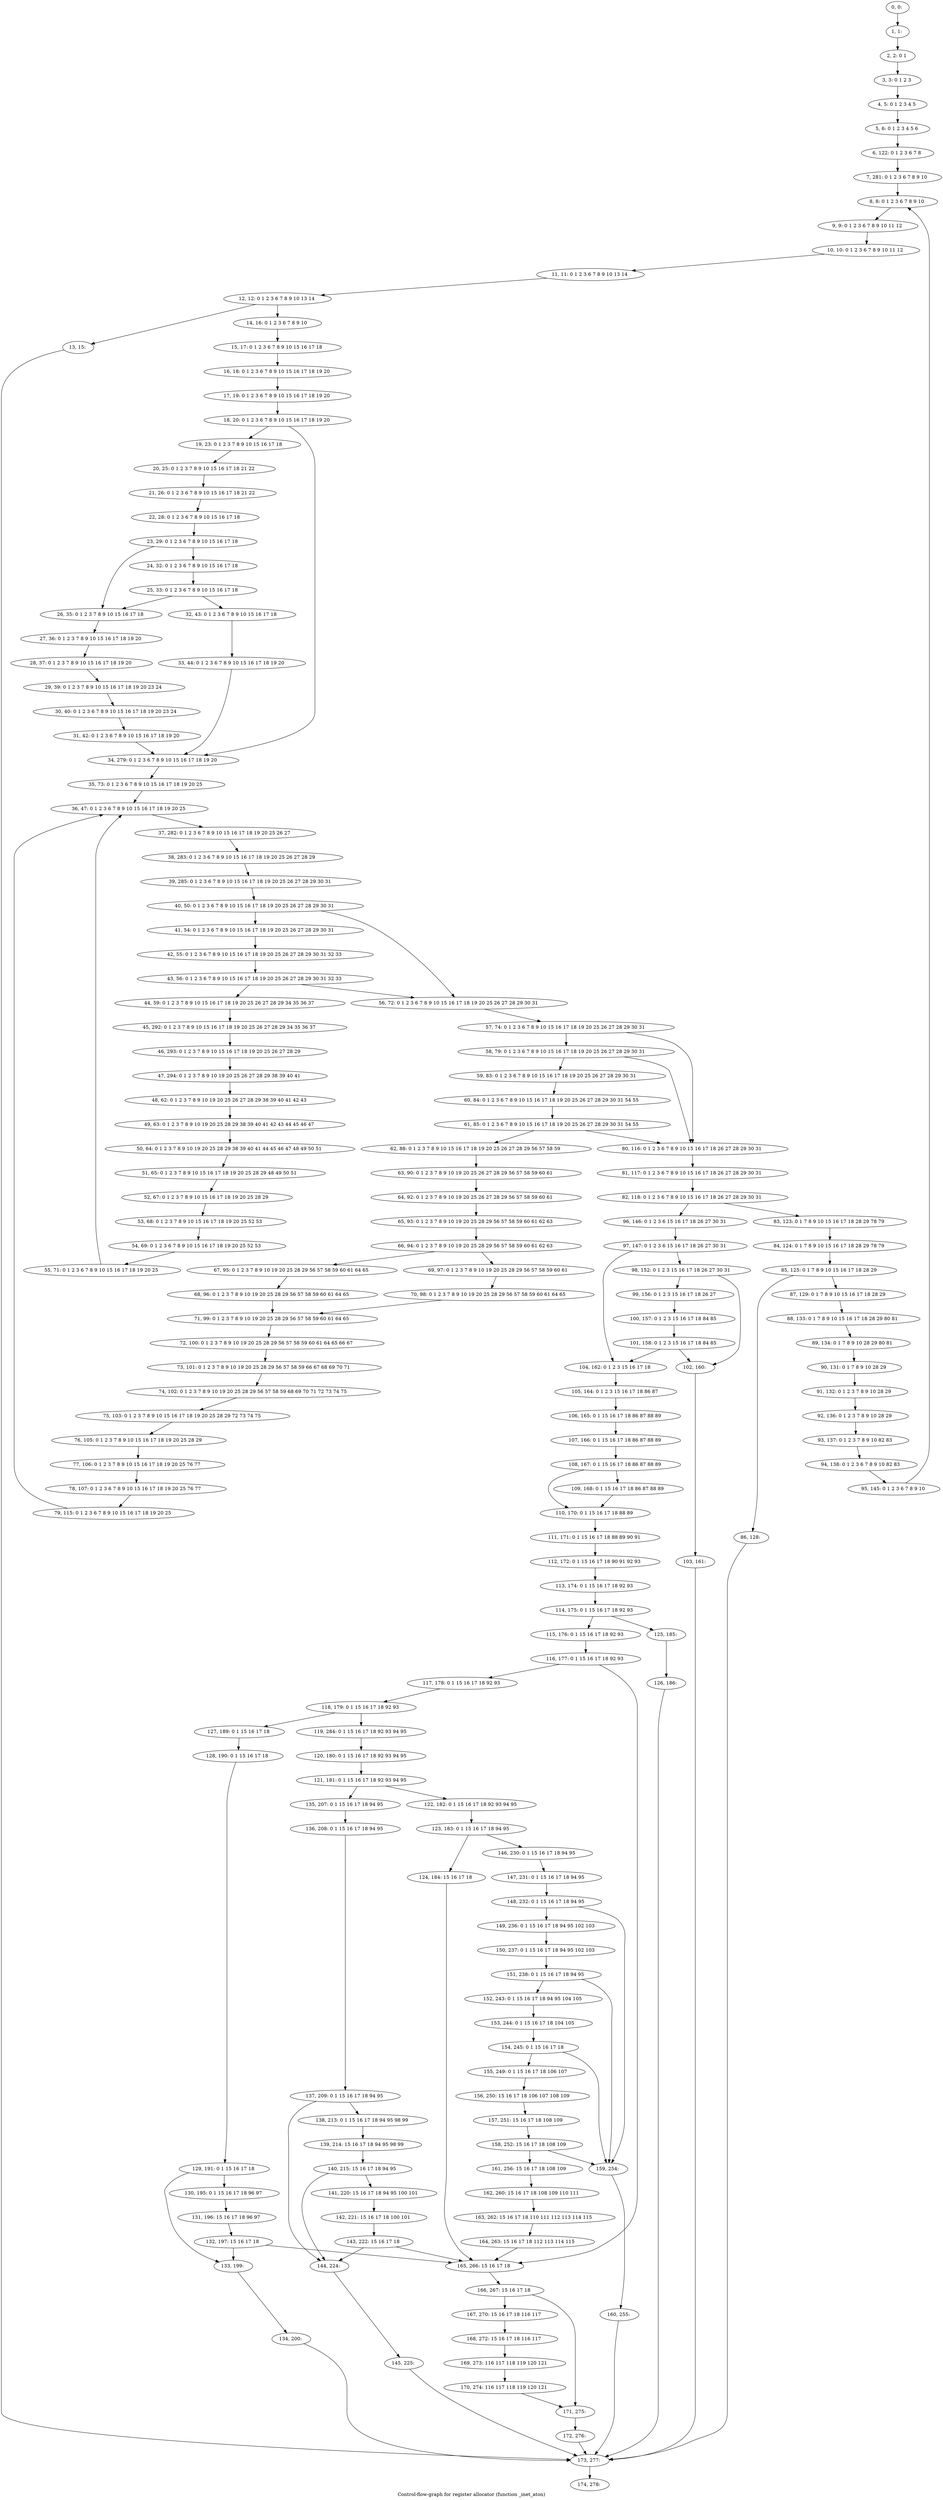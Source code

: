 digraph G {
graph [label="Control-flow-graph for register allocator (function _inet_aton)"]
0[label="0, 0: "];
1[label="1, 1: "];
2[label="2, 2: 0 1 "];
3[label="3, 3: 0 1 2 3 "];
4[label="4, 5: 0 1 2 3 4 5 "];
5[label="5, 6: 0 1 2 3 4 5 6 "];
6[label="6, 122: 0 1 2 3 6 7 8 "];
7[label="7, 281: 0 1 2 3 6 7 8 9 10 "];
8[label="8, 8: 0 1 2 3 6 7 8 9 10 "];
9[label="9, 9: 0 1 2 3 6 7 8 9 10 11 12 "];
10[label="10, 10: 0 1 2 3 6 7 8 9 10 11 12 "];
11[label="11, 11: 0 1 2 3 6 7 8 9 10 13 14 "];
12[label="12, 12: 0 1 2 3 6 7 8 9 10 13 14 "];
13[label="13, 15: "];
14[label="14, 16: 0 1 2 3 6 7 8 9 10 "];
15[label="15, 17: 0 1 2 3 6 7 8 9 10 15 16 17 18 "];
16[label="16, 18: 0 1 2 3 6 7 8 9 10 15 16 17 18 19 20 "];
17[label="17, 19: 0 1 2 3 6 7 8 9 10 15 16 17 18 19 20 "];
18[label="18, 20: 0 1 2 3 6 7 8 9 10 15 16 17 18 19 20 "];
19[label="19, 23: 0 1 2 3 7 8 9 10 15 16 17 18 "];
20[label="20, 25: 0 1 2 3 7 8 9 10 15 16 17 18 21 22 "];
21[label="21, 26: 0 1 2 3 6 7 8 9 10 15 16 17 18 21 22 "];
22[label="22, 28: 0 1 2 3 6 7 8 9 10 15 16 17 18 "];
23[label="23, 29: 0 1 2 3 6 7 8 9 10 15 16 17 18 "];
24[label="24, 32: 0 1 2 3 6 7 8 9 10 15 16 17 18 "];
25[label="25, 33: 0 1 2 3 6 7 8 9 10 15 16 17 18 "];
26[label="26, 35: 0 1 2 3 7 8 9 10 15 16 17 18 "];
27[label="27, 36: 0 1 2 3 7 8 9 10 15 16 17 18 19 20 "];
28[label="28, 37: 0 1 2 3 7 8 9 10 15 16 17 18 19 20 "];
29[label="29, 39: 0 1 2 3 7 8 9 10 15 16 17 18 19 20 23 24 "];
30[label="30, 40: 0 1 2 3 6 7 8 9 10 15 16 17 18 19 20 23 24 "];
31[label="31, 42: 0 1 2 3 6 7 8 9 10 15 16 17 18 19 20 "];
32[label="32, 43: 0 1 2 3 6 7 8 9 10 15 16 17 18 "];
33[label="33, 44: 0 1 2 3 6 7 8 9 10 15 16 17 18 19 20 "];
34[label="34, 279: 0 1 2 3 6 7 8 9 10 15 16 17 18 19 20 "];
35[label="35, 73: 0 1 2 3 6 7 8 9 10 15 16 17 18 19 20 25 "];
36[label="36, 47: 0 1 2 3 6 7 8 9 10 15 16 17 18 19 20 25 "];
37[label="37, 282: 0 1 2 3 6 7 8 9 10 15 16 17 18 19 20 25 26 27 "];
38[label="38, 283: 0 1 2 3 6 7 8 9 10 15 16 17 18 19 20 25 26 27 28 29 "];
39[label="39, 285: 0 1 2 3 6 7 8 9 10 15 16 17 18 19 20 25 26 27 28 29 30 31 "];
40[label="40, 50: 0 1 2 3 6 7 8 9 10 15 16 17 18 19 20 25 26 27 28 29 30 31 "];
41[label="41, 54: 0 1 2 3 6 7 8 9 10 15 16 17 18 19 20 25 26 27 28 29 30 31 "];
42[label="42, 55: 0 1 2 3 6 7 8 9 10 15 16 17 18 19 20 25 26 27 28 29 30 31 32 33 "];
43[label="43, 56: 0 1 2 3 6 7 8 9 10 15 16 17 18 19 20 25 26 27 28 29 30 31 32 33 "];
44[label="44, 59: 0 1 2 3 7 8 9 10 15 16 17 18 19 20 25 26 27 28 29 34 35 36 37 "];
45[label="45, 292: 0 1 2 3 7 8 9 10 15 16 17 18 19 20 25 26 27 28 29 34 35 36 37 "];
46[label="46, 293: 0 1 2 3 7 8 9 10 15 16 17 18 19 20 25 26 27 28 29 "];
47[label="47, 294: 0 1 2 3 7 8 9 10 19 20 25 26 27 28 29 38 39 40 41 "];
48[label="48, 62: 0 1 2 3 7 8 9 10 19 20 25 26 27 28 29 38 39 40 41 42 43 "];
49[label="49, 63: 0 1 2 3 7 8 9 10 19 20 25 28 29 38 39 40 41 42 43 44 45 46 47 "];
50[label="50, 64: 0 1 2 3 7 8 9 10 19 20 25 28 29 38 39 40 41 44 45 46 47 48 49 50 51 "];
51[label="51, 65: 0 1 2 3 7 8 9 10 15 16 17 18 19 20 25 28 29 48 49 50 51 "];
52[label="52, 67: 0 1 2 3 7 8 9 10 15 16 17 18 19 20 25 28 29 "];
53[label="53, 68: 0 1 2 3 7 8 9 10 15 16 17 18 19 20 25 52 53 "];
54[label="54, 69: 0 1 2 3 6 7 8 9 10 15 16 17 18 19 20 25 52 53 "];
55[label="55, 71: 0 1 2 3 6 7 8 9 10 15 16 17 18 19 20 25 "];
56[label="56, 72: 0 1 2 3 6 7 8 9 10 15 16 17 18 19 20 25 26 27 28 29 30 31 "];
57[label="57, 74: 0 1 2 3 6 7 8 9 10 15 16 17 18 19 20 25 26 27 28 29 30 31 "];
58[label="58, 79: 0 1 2 3 6 7 8 9 10 15 16 17 18 19 20 25 26 27 28 29 30 31 "];
59[label="59, 83: 0 1 2 3 6 7 8 9 10 15 16 17 18 19 20 25 26 27 28 29 30 31 "];
60[label="60, 84: 0 1 2 3 6 7 8 9 10 15 16 17 18 19 20 25 26 27 28 29 30 31 54 55 "];
61[label="61, 85: 0 1 2 3 6 7 8 9 10 15 16 17 18 19 20 25 26 27 28 29 30 31 54 55 "];
62[label="62, 88: 0 1 2 3 7 8 9 10 15 16 17 18 19 20 25 26 27 28 29 56 57 58 59 "];
63[label="63, 90: 0 1 2 3 7 8 9 10 19 20 25 26 27 28 29 56 57 58 59 60 61 "];
64[label="64, 92: 0 1 2 3 7 8 9 10 19 20 25 26 27 28 29 56 57 58 59 60 61 "];
65[label="65, 93: 0 1 2 3 7 8 9 10 19 20 25 28 29 56 57 58 59 60 61 62 63 "];
66[label="66, 94: 0 1 2 3 7 8 9 10 19 20 25 28 29 56 57 58 59 60 61 62 63 "];
67[label="67, 95: 0 1 2 3 7 8 9 10 19 20 25 28 29 56 57 58 59 60 61 64 65 "];
68[label="68, 96: 0 1 2 3 7 8 9 10 19 20 25 28 29 56 57 58 59 60 61 64 65 "];
69[label="69, 97: 0 1 2 3 7 8 9 10 19 20 25 28 29 56 57 58 59 60 61 "];
70[label="70, 98: 0 1 2 3 7 8 9 10 19 20 25 28 29 56 57 58 59 60 61 64 65 "];
71[label="71, 99: 0 1 2 3 7 8 9 10 19 20 25 28 29 56 57 58 59 60 61 64 65 "];
72[label="72, 100: 0 1 2 3 7 8 9 10 19 20 25 28 29 56 57 58 59 60 61 64 65 66 67 "];
73[label="73, 101: 0 1 2 3 7 8 9 10 19 20 25 28 29 56 57 58 59 66 67 68 69 70 71 "];
74[label="74, 102: 0 1 2 3 7 8 9 10 19 20 25 28 29 56 57 58 59 68 69 70 71 72 73 74 75 "];
75[label="75, 103: 0 1 2 3 7 8 9 10 15 16 17 18 19 20 25 28 29 72 73 74 75 "];
76[label="76, 105: 0 1 2 3 7 8 9 10 15 16 17 18 19 20 25 28 29 "];
77[label="77, 106: 0 1 2 3 7 8 9 10 15 16 17 18 19 20 25 76 77 "];
78[label="78, 107: 0 1 2 3 6 7 8 9 10 15 16 17 18 19 20 25 76 77 "];
79[label="79, 115: 0 1 2 3 6 7 8 9 10 15 16 17 18 19 20 25 "];
80[label="80, 116: 0 1 2 3 6 7 8 9 10 15 16 17 18 26 27 28 29 30 31 "];
81[label="81, 117: 0 1 2 3 6 7 8 9 10 15 16 17 18 26 27 28 29 30 31 "];
82[label="82, 118: 0 1 2 3 6 7 8 9 10 15 16 17 18 26 27 28 29 30 31 "];
83[label="83, 123: 0 1 7 8 9 10 15 16 17 18 28 29 78 79 "];
84[label="84, 124: 0 1 7 8 9 10 15 16 17 18 28 29 78 79 "];
85[label="85, 125: 0 1 7 8 9 10 15 16 17 18 28 29 "];
86[label="86, 128: "];
87[label="87, 129: 0 1 7 8 9 10 15 16 17 18 28 29 "];
88[label="88, 133: 0 1 7 8 9 10 15 16 17 18 28 29 80 81 "];
89[label="89, 134: 0 1 7 8 9 10 28 29 80 81 "];
90[label="90, 131: 0 1 7 8 9 10 28 29 "];
91[label="91, 132: 0 1 2 3 7 8 9 10 28 29 "];
92[label="92, 136: 0 1 2 3 7 8 9 10 28 29 "];
93[label="93, 137: 0 1 2 3 7 8 9 10 82 83 "];
94[label="94, 138: 0 1 2 3 6 7 8 9 10 82 83 "];
95[label="95, 145: 0 1 2 3 6 7 8 9 10 "];
96[label="96, 146: 0 1 2 3 6 15 16 17 18 26 27 30 31 "];
97[label="97, 147: 0 1 2 3 6 15 16 17 18 26 27 30 31 "];
98[label="98, 152: 0 1 2 3 15 16 17 18 26 27 30 31 "];
99[label="99, 156: 0 1 2 3 15 16 17 18 26 27 "];
100[label="100, 157: 0 1 2 3 15 16 17 18 84 85 "];
101[label="101, 158: 0 1 2 3 15 16 17 18 84 85 "];
102[label="102, 160: "];
103[label="103, 161: "];
104[label="104, 162: 0 1 2 3 15 16 17 18 "];
105[label="105, 164: 0 1 2 3 15 16 17 18 86 87 "];
106[label="106, 165: 0 1 15 16 17 18 86 87 88 89 "];
107[label="107, 166: 0 1 15 16 17 18 86 87 88 89 "];
108[label="108, 167: 0 1 15 16 17 18 86 87 88 89 "];
109[label="109, 168: 0 1 15 16 17 18 86 87 88 89 "];
110[label="110, 170: 0 1 15 16 17 18 88 89 "];
111[label="111, 171: 0 1 15 16 17 18 88 89 90 91 "];
112[label="112, 172: 0 1 15 16 17 18 90 91 92 93 "];
113[label="113, 174: 0 1 15 16 17 18 92 93 "];
114[label="114, 175: 0 1 15 16 17 18 92 93 "];
115[label="115, 176: 0 1 15 16 17 18 92 93 "];
116[label="116, 177: 0 1 15 16 17 18 92 93 "];
117[label="117, 178: 0 1 15 16 17 18 92 93 "];
118[label="118, 179: 0 1 15 16 17 18 92 93 "];
119[label="119, 284: 0 1 15 16 17 18 92 93 94 95 "];
120[label="120, 180: 0 1 15 16 17 18 92 93 94 95 "];
121[label="121, 181: 0 1 15 16 17 18 92 93 94 95 "];
122[label="122, 182: 0 1 15 16 17 18 92 93 94 95 "];
123[label="123, 183: 0 1 15 16 17 18 94 95 "];
124[label="124, 184: 15 16 17 18 "];
125[label="125, 185: "];
126[label="126, 186: "];
127[label="127, 189: 0 1 15 16 17 18 "];
128[label="128, 190: 0 1 15 16 17 18 "];
129[label="129, 191: 0 1 15 16 17 18 "];
130[label="130, 195: 0 1 15 16 17 18 96 97 "];
131[label="131, 196: 15 16 17 18 96 97 "];
132[label="132, 197: 15 16 17 18 "];
133[label="133, 199: "];
134[label="134, 200: "];
135[label="135, 207: 0 1 15 16 17 18 94 95 "];
136[label="136, 208: 0 1 15 16 17 18 94 95 "];
137[label="137, 209: 0 1 15 16 17 18 94 95 "];
138[label="138, 213: 0 1 15 16 17 18 94 95 98 99 "];
139[label="139, 214: 15 16 17 18 94 95 98 99 "];
140[label="140, 215: 15 16 17 18 94 95 "];
141[label="141, 220: 15 16 17 18 94 95 100 101 "];
142[label="142, 221: 15 16 17 18 100 101 "];
143[label="143, 222: 15 16 17 18 "];
144[label="144, 224: "];
145[label="145, 225: "];
146[label="146, 230: 0 1 15 16 17 18 94 95 "];
147[label="147, 231: 0 1 15 16 17 18 94 95 "];
148[label="148, 232: 0 1 15 16 17 18 94 95 "];
149[label="149, 236: 0 1 15 16 17 18 94 95 102 103 "];
150[label="150, 237: 0 1 15 16 17 18 94 95 102 103 "];
151[label="151, 238: 0 1 15 16 17 18 94 95 "];
152[label="152, 243: 0 1 15 16 17 18 94 95 104 105 "];
153[label="153, 244: 0 1 15 16 17 18 104 105 "];
154[label="154, 245: 0 1 15 16 17 18 "];
155[label="155, 249: 0 1 15 16 17 18 106 107 "];
156[label="156, 250: 15 16 17 18 106 107 108 109 "];
157[label="157, 251: 15 16 17 18 108 109 "];
158[label="158, 252: 15 16 17 18 108 109 "];
159[label="159, 254: "];
160[label="160, 255: "];
161[label="161, 256: 15 16 17 18 108 109 "];
162[label="162, 260: 15 16 17 18 108 109 110 111 "];
163[label="163, 262: 15 16 17 18 110 111 112 113 114 115 "];
164[label="164, 263: 15 16 17 18 112 113 114 115 "];
165[label="165, 266: 15 16 17 18 "];
166[label="166, 267: 15 16 17 18 "];
167[label="167, 270: 15 16 17 18 116 117 "];
168[label="168, 272: 15 16 17 18 116 117 "];
169[label="169, 273: 116 117 118 119 120 121 "];
170[label="170, 274: 116 117 118 119 120 121 "];
171[label="171, 275: "];
172[label="172, 276: "];
173[label="173, 277: "];
174[label="174, 278: "];
0->1 ;
1->2 ;
2->3 ;
3->4 ;
4->5 ;
5->6 ;
6->7 ;
7->8 ;
8->9 ;
9->10 ;
10->11 ;
11->12 ;
12->13 ;
12->14 ;
13->173 ;
14->15 ;
15->16 ;
16->17 ;
17->18 ;
18->19 ;
18->34 ;
19->20 ;
20->21 ;
21->22 ;
22->23 ;
23->24 ;
23->26 ;
24->25 ;
25->26 ;
25->32 ;
26->27 ;
27->28 ;
28->29 ;
29->30 ;
30->31 ;
31->34 ;
32->33 ;
33->34 ;
34->35 ;
35->36 ;
36->37 ;
37->38 ;
38->39 ;
39->40 ;
40->41 ;
40->56 ;
41->42 ;
42->43 ;
43->44 ;
43->56 ;
44->45 ;
45->46 ;
46->47 ;
47->48 ;
48->49 ;
49->50 ;
50->51 ;
51->52 ;
52->53 ;
53->54 ;
54->55 ;
55->36 ;
56->57 ;
57->58 ;
57->80 ;
58->59 ;
58->80 ;
59->60 ;
60->61 ;
61->62 ;
61->80 ;
62->63 ;
63->64 ;
64->65 ;
65->66 ;
66->67 ;
66->69 ;
67->68 ;
68->71 ;
69->70 ;
70->71 ;
71->72 ;
72->73 ;
73->74 ;
74->75 ;
75->76 ;
76->77 ;
77->78 ;
78->79 ;
79->36 ;
80->81 ;
81->82 ;
82->83 ;
82->96 ;
83->84 ;
84->85 ;
85->86 ;
85->87 ;
86->173 ;
87->88 ;
88->89 ;
89->90 ;
90->91 ;
91->92 ;
92->93 ;
93->94 ;
94->95 ;
95->8 ;
96->97 ;
97->98 ;
97->104 ;
98->99 ;
98->102 ;
99->100 ;
100->101 ;
101->102 ;
101->104 ;
102->103 ;
103->173 ;
104->105 ;
105->106 ;
106->107 ;
107->108 ;
108->109 ;
108->110 ;
109->110 ;
110->111 ;
111->112 ;
112->113 ;
113->114 ;
114->115 ;
114->125 ;
115->116 ;
116->117 ;
116->165 ;
117->118 ;
118->119 ;
118->127 ;
119->120 ;
120->121 ;
121->122 ;
121->135 ;
122->123 ;
123->124 ;
123->146 ;
124->165 ;
125->126 ;
126->173 ;
127->128 ;
128->129 ;
129->130 ;
129->133 ;
130->131 ;
131->132 ;
132->133 ;
132->165 ;
133->134 ;
134->173 ;
135->136 ;
136->137 ;
137->138 ;
137->144 ;
138->139 ;
139->140 ;
140->141 ;
140->144 ;
141->142 ;
142->143 ;
143->144 ;
143->165 ;
144->145 ;
145->173 ;
146->147 ;
147->148 ;
148->149 ;
148->159 ;
149->150 ;
150->151 ;
151->152 ;
151->159 ;
152->153 ;
153->154 ;
154->155 ;
154->159 ;
155->156 ;
156->157 ;
157->158 ;
158->159 ;
158->161 ;
159->160 ;
160->173 ;
161->162 ;
162->163 ;
163->164 ;
164->165 ;
165->166 ;
166->167 ;
166->171 ;
167->168 ;
168->169 ;
169->170 ;
170->171 ;
171->172 ;
172->173 ;
173->174 ;
}
